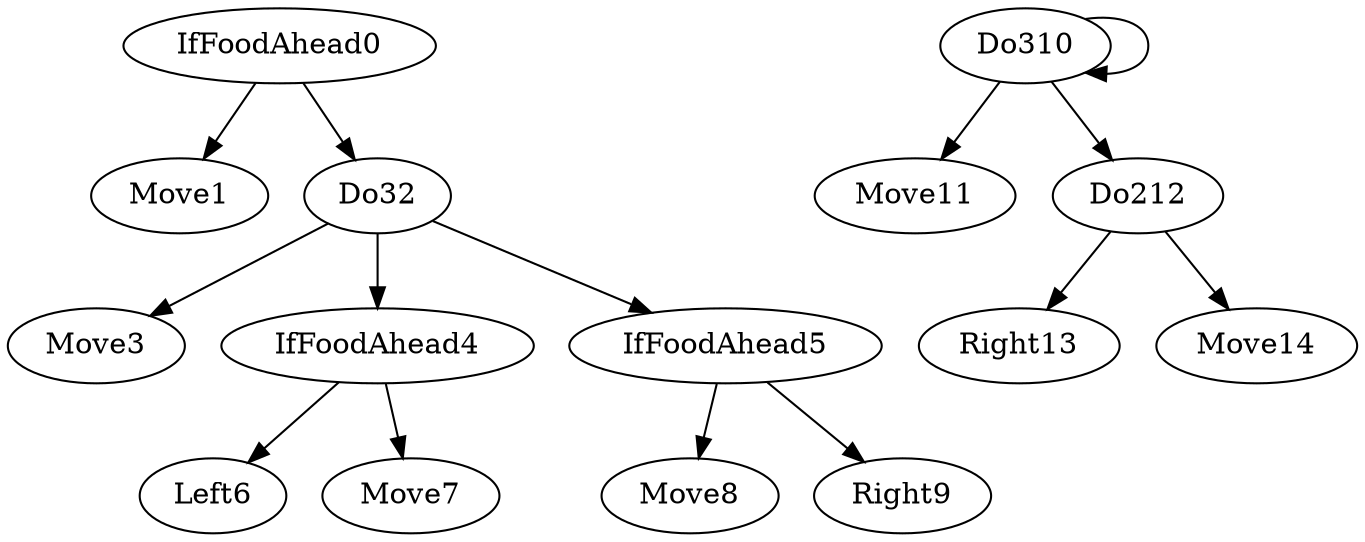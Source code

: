 digraph T {
	IfFoodAhead0 -> Move1;
	IfFoodAhead0 -> Do32;
	Do32 -> Move3;
	Do32 -> IfFoodAhead4;
	Do32 -> IfFoodAhead5;
	IfFoodAhead4 -> Left6;
	IfFoodAhead4 -> Move7;
	IfFoodAhead5 -> Move8;
	IfFoodAhead5 -> Right9;
	Do310 -> Do310;
	Do310 -> Move11;
	Do310 -> Do212;
	Do212 -> Right13;
	Do212 -> Move14;
}
